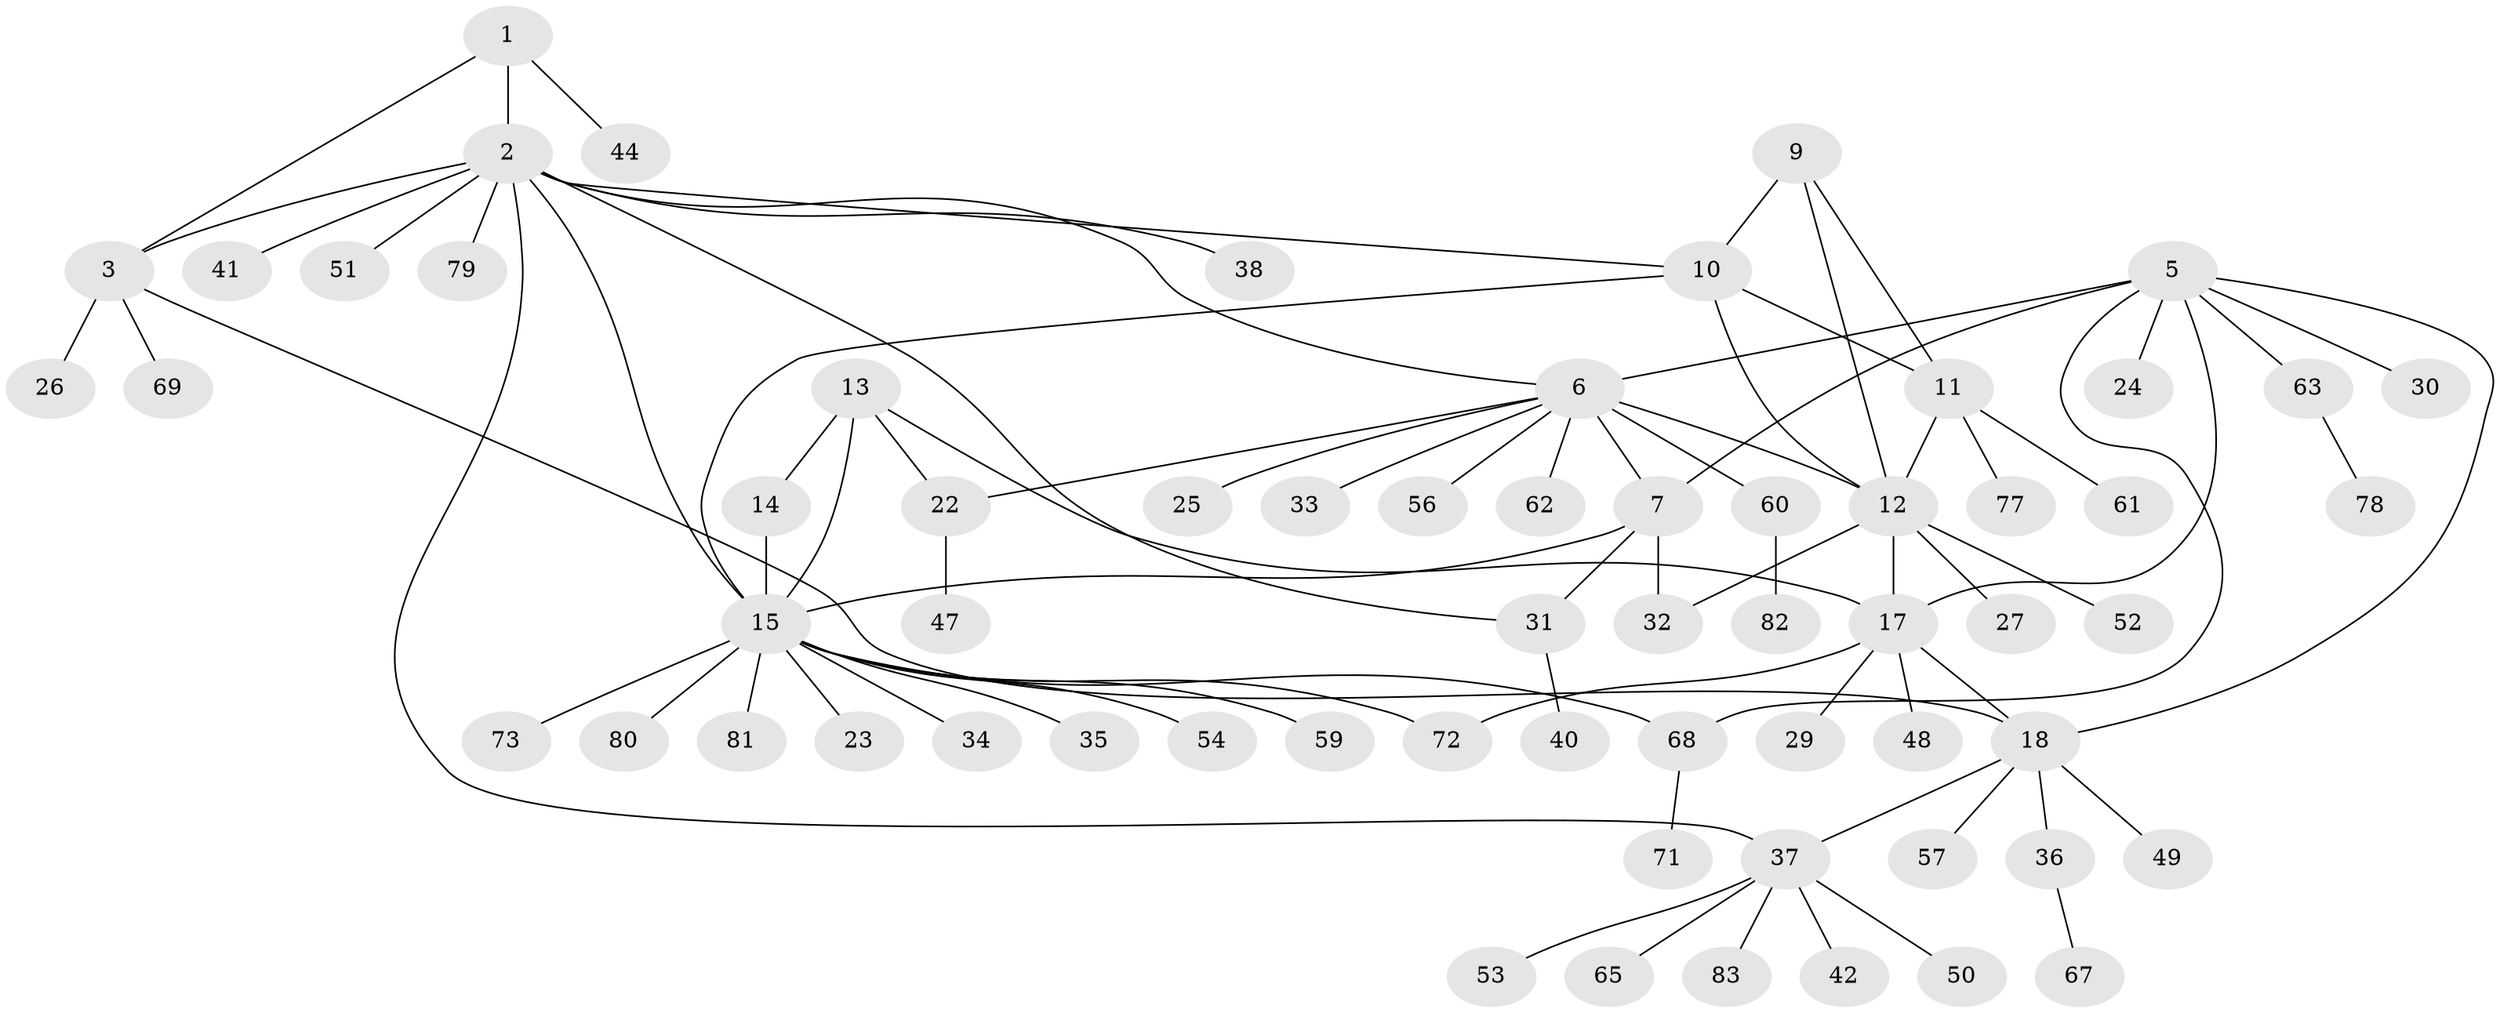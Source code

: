 // Generated by graph-tools (version 1.1) at 2025/52/02/27/25 19:52:15]
// undirected, 64 vertices, 82 edges
graph export_dot {
graph [start="1"]
  node [color=gray90,style=filled];
  1;
  2 [super="+4"];
  3 [super="+64"];
  5 [super="+20"];
  6 [super="+8"];
  7 [super="+21"];
  9 [super="+45"];
  10;
  11 [super="+43"];
  12 [super="+28"];
  13 [super="+58"];
  14;
  15 [super="+16"];
  17 [super="+66"];
  18 [super="+19"];
  22 [super="+39"];
  23;
  24;
  25;
  26;
  27;
  29;
  30;
  31;
  32;
  33;
  34;
  35;
  36;
  37 [super="+46"];
  38;
  40 [super="+70"];
  41;
  42;
  44;
  47 [super="+55"];
  48;
  49;
  50;
  51;
  52;
  53;
  54;
  56;
  57;
  59;
  60 [super="+74"];
  61;
  62;
  63 [super="+75"];
  65;
  67;
  68 [super="+76"];
  69;
  71;
  72;
  73;
  77;
  78;
  79;
  80;
  81;
  82;
  83;
  1 -- 2 [weight=2];
  1 -- 3;
  1 -- 44;
  2 -- 3 [weight=2];
  2 -- 10;
  2 -- 37;
  2 -- 38;
  2 -- 6;
  2 -- 41;
  2 -- 15;
  2 -- 79;
  2 -- 51;
  2 -- 31;
  3 -- 18;
  3 -- 26;
  3 -- 69;
  5 -- 6 [weight=2];
  5 -- 7;
  5 -- 17;
  5 -- 18 [weight=2];
  5 -- 68;
  5 -- 24;
  5 -- 30;
  5 -- 63;
  6 -- 7 [weight=2];
  6 -- 25;
  6 -- 33;
  6 -- 56;
  6 -- 60;
  6 -- 22;
  6 -- 12;
  6 -- 62;
  7 -- 31;
  7 -- 15;
  7 -- 32;
  9 -- 10;
  9 -- 11;
  9 -- 12;
  10 -- 11;
  10 -- 12;
  10 -- 15;
  11 -- 12;
  11 -- 61;
  11 -- 77;
  12 -- 17;
  12 -- 27;
  12 -- 32;
  12 -- 52;
  13 -- 14;
  13 -- 15 [weight=2];
  13 -- 17;
  13 -- 22;
  14 -- 15 [weight=2];
  15 -- 23;
  15 -- 35;
  15 -- 54;
  15 -- 59;
  15 -- 73;
  15 -- 80;
  15 -- 81;
  15 -- 34;
  15 -- 68;
  15 -- 72;
  17 -- 18 [weight=2];
  17 -- 29;
  17 -- 48;
  17 -- 72;
  18 -- 49;
  18 -- 36;
  18 -- 57;
  18 -- 37;
  22 -- 47;
  31 -- 40;
  36 -- 67;
  37 -- 42;
  37 -- 50;
  37 -- 65;
  37 -- 83;
  37 -- 53;
  60 -- 82;
  63 -- 78;
  68 -- 71;
}
